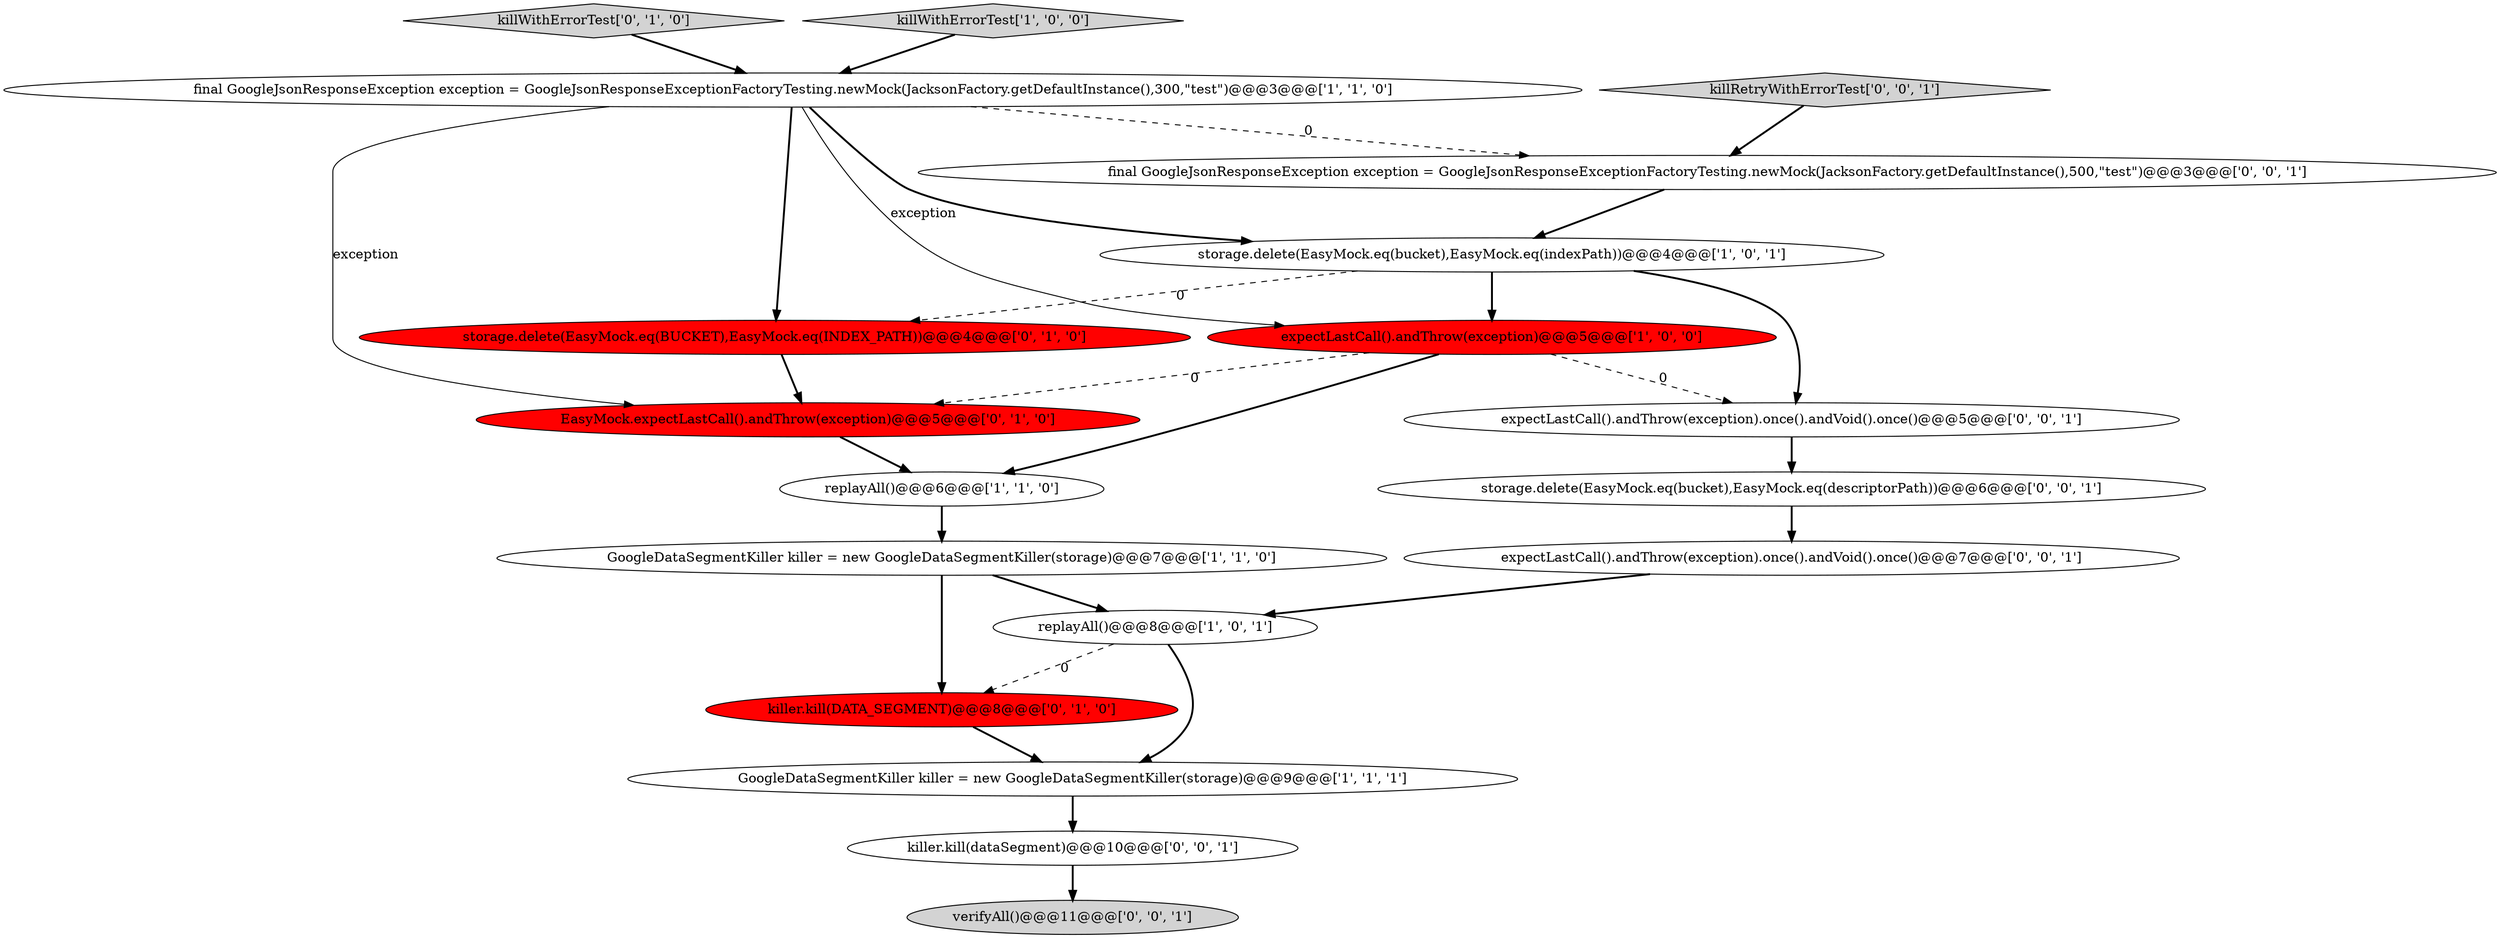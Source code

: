 digraph {
14 [style = filled, label = "storage.delete(EasyMock.eq(bucket),EasyMock.eq(descriptorPath))@@@6@@@['0', '0', '1']", fillcolor = white, shape = ellipse image = "AAA0AAABBB3BBB"];
10 [style = filled, label = "killWithErrorTest['0', '1', '0']", fillcolor = lightgray, shape = diamond image = "AAA0AAABBB2BBB"];
18 [style = filled, label = "expectLastCall().andThrow(exception).once().andVoid().once()@@@7@@@['0', '0', '1']", fillcolor = white, shape = ellipse image = "AAA0AAABBB3BBB"];
4 [style = filled, label = "storage.delete(EasyMock.eq(bucket),EasyMock.eq(indexPath))@@@4@@@['1', '0', '1']", fillcolor = white, shape = ellipse image = "AAA0AAABBB1BBB"];
9 [style = filled, label = "storage.delete(EasyMock.eq(BUCKET),EasyMock.eq(INDEX_PATH))@@@4@@@['0', '1', '0']", fillcolor = red, shape = ellipse image = "AAA1AAABBB2BBB"];
12 [style = filled, label = "killRetryWithErrorTest['0', '0', '1']", fillcolor = lightgray, shape = diamond image = "AAA0AAABBB3BBB"];
5 [style = filled, label = "expectLastCall().andThrow(exception)@@@5@@@['1', '0', '0']", fillcolor = red, shape = ellipse image = "AAA1AAABBB1BBB"];
16 [style = filled, label = "killer.kill(dataSegment)@@@10@@@['0', '0', '1']", fillcolor = white, shape = ellipse image = "AAA0AAABBB3BBB"];
0 [style = filled, label = "GoogleDataSegmentKiller killer = new GoogleDataSegmentKiller(storage)@@@9@@@['1', '1', '1']", fillcolor = white, shape = ellipse image = "AAA0AAABBB1BBB"];
2 [style = filled, label = "final GoogleJsonResponseException exception = GoogleJsonResponseExceptionFactoryTesting.newMock(JacksonFactory.getDefaultInstance(),300,\"test\")@@@3@@@['1', '1', '0']", fillcolor = white, shape = ellipse image = "AAA0AAABBB1BBB"];
17 [style = filled, label = "expectLastCall().andThrow(exception).once().andVoid().once()@@@5@@@['0', '0', '1']", fillcolor = white, shape = ellipse image = "AAA0AAABBB3BBB"];
13 [style = filled, label = "verifyAll()@@@11@@@['0', '0', '1']", fillcolor = lightgray, shape = ellipse image = "AAA0AAABBB3BBB"];
6 [style = filled, label = "killWithErrorTest['1', '0', '0']", fillcolor = lightgray, shape = diamond image = "AAA0AAABBB1BBB"];
8 [style = filled, label = "EasyMock.expectLastCall().andThrow(exception)@@@5@@@['0', '1', '0']", fillcolor = red, shape = ellipse image = "AAA1AAABBB2BBB"];
15 [style = filled, label = "final GoogleJsonResponseException exception = GoogleJsonResponseExceptionFactoryTesting.newMock(JacksonFactory.getDefaultInstance(),500,\"test\")@@@3@@@['0', '0', '1']", fillcolor = white, shape = ellipse image = "AAA0AAABBB3BBB"];
11 [style = filled, label = "killer.kill(DATA_SEGMENT)@@@8@@@['0', '1', '0']", fillcolor = red, shape = ellipse image = "AAA1AAABBB2BBB"];
7 [style = filled, label = "GoogleDataSegmentKiller killer = new GoogleDataSegmentKiller(storage)@@@7@@@['1', '1', '0']", fillcolor = white, shape = ellipse image = "AAA0AAABBB1BBB"];
3 [style = filled, label = "replayAll()@@@8@@@['1', '0', '1']", fillcolor = white, shape = ellipse image = "AAA0AAABBB1BBB"];
1 [style = filled, label = "replayAll()@@@6@@@['1', '1', '0']", fillcolor = white, shape = ellipse image = "AAA0AAABBB1BBB"];
18->3 [style = bold, label=""];
0->16 [style = bold, label=""];
16->13 [style = bold, label=""];
7->11 [style = bold, label=""];
4->17 [style = bold, label=""];
12->15 [style = bold, label=""];
2->9 [style = bold, label=""];
9->8 [style = bold, label=""];
2->4 [style = bold, label=""];
1->7 [style = bold, label=""];
2->8 [style = solid, label="exception"];
7->3 [style = bold, label=""];
3->0 [style = bold, label=""];
6->2 [style = bold, label=""];
2->15 [style = dashed, label="0"];
8->1 [style = bold, label=""];
5->1 [style = bold, label=""];
4->9 [style = dashed, label="0"];
11->0 [style = bold, label=""];
5->17 [style = dashed, label="0"];
17->14 [style = bold, label=""];
15->4 [style = bold, label=""];
5->8 [style = dashed, label="0"];
14->18 [style = bold, label=""];
10->2 [style = bold, label=""];
4->5 [style = bold, label=""];
2->5 [style = solid, label="exception"];
3->11 [style = dashed, label="0"];
}
